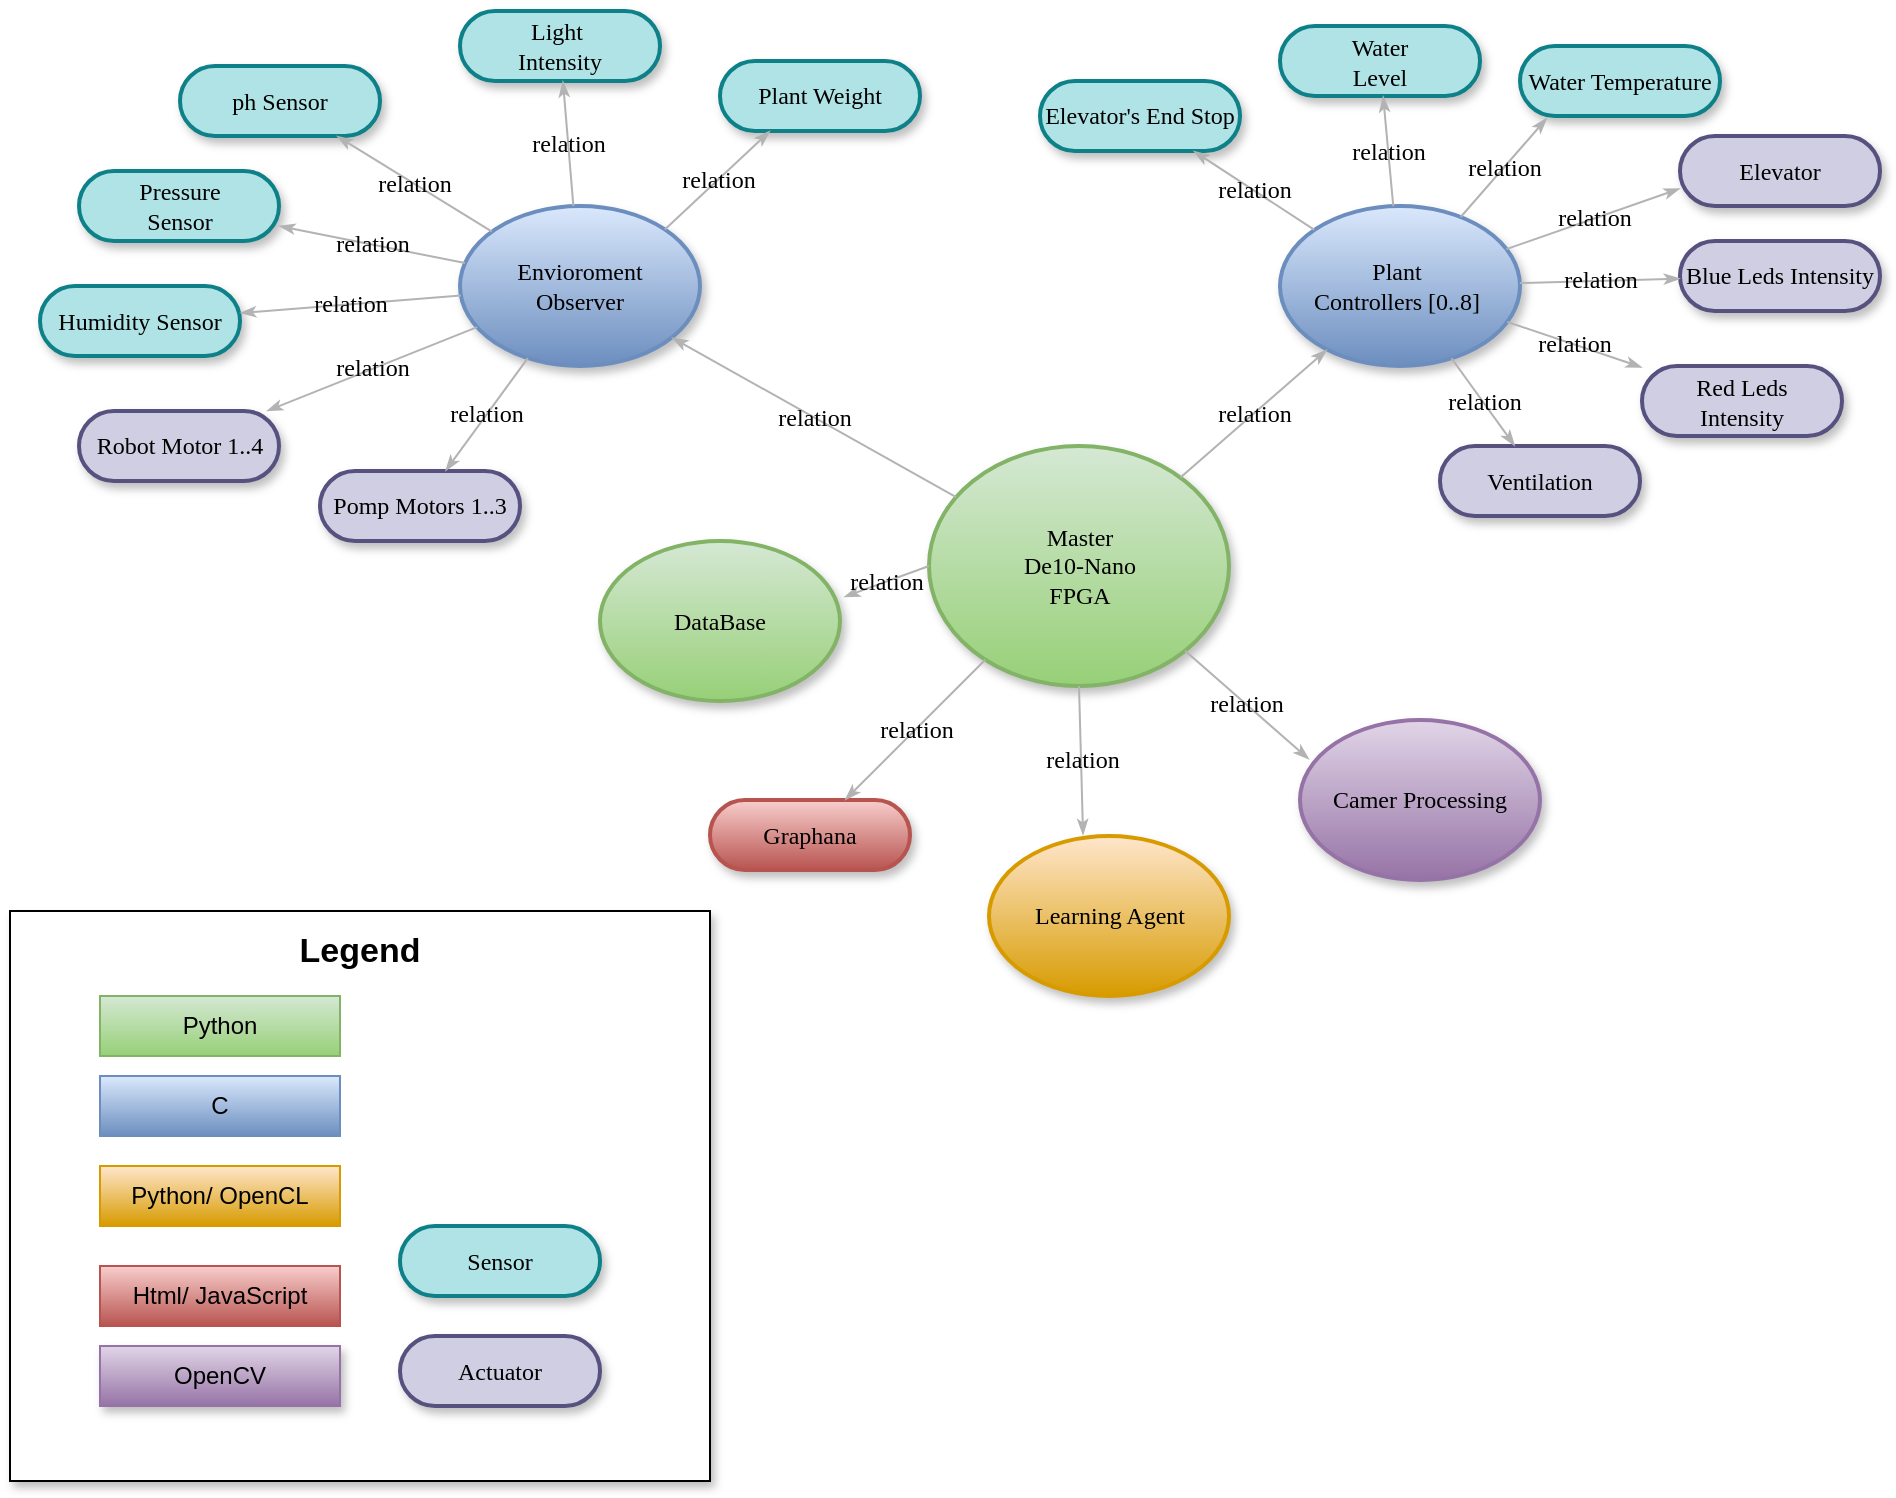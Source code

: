 <mxfile version="12.0.1" type="device" pages="1"><diagram name="Page-1" id="ad52d381-51e7-2e0d-a935-2d0ddd2fd229"><mxGraphModel dx="1408" dy="891" grid="1" gridSize="10" guides="1" tooltips="1" connect="1" arrows="1" fold="1" page="1" pageScale="1" pageWidth="1100" pageHeight="850" background="#ffffff" math="0" shadow="0"><root><mxCell id="0"/><mxCell id="1" parent="0"/><mxCell id="kC-U4llXkQkS0G8574sV-32" value="&lt;b&gt;&lt;font style=&quot;font-size: 17px&quot;&gt;Legend&lt;/font&gt;&lt;/b&gt;&lt;br&gt;&lt;br&gt;&lt;br&gt;&lt;br&gt;&lt;br&gt;&lt;br&gt;&lt;br&gt;&lt;br&gt;&lt;br&gt;&lt;br&gt;&lt;br&gt;&lt;br&gt;&lt;br&gt;&lt;br&gt;&lt;br&gt;&lt;br&gt;&lt;br&gt;&lt;br&gt;" style="rounded=0;whiteSpace=wrap;html=1;shadow=1;" parent="1" vertex="1"><mxGeometry x="15" y="462.5" width="350" height="285" as="geometry"/></mxCell><mxCell id="2c924340bb9dbf6c-1" value="&lt;span&gt;ph Sensor&lt;/span&gt;" style="whiteSpace=wrap;html=1;rounded=1;shadow=1;comic=0;labelBackgroundColor=none;strokeColor=#0e8088;strokeWidth=2;fillColor=#b0e3e6;fontFamily=Verdana;fontSize=12;align=center;arcSize=50;" parent="1" vertex="1"><mxGeometry x="100" y="40" width="100" height="35" as="geometry"/></mxCell><mxCell id="2c924340bb9dbf6c-2" value="Envioroment&lt;br&gt;Observer" style="ellipse;whiteSpace=wrap;html=1;rounded=1;shadow=1;comic=0;labelBackgroundColor=none;strokeColor=#6C8EBF;strokeWidth=2;fillColor=#dae8fc;fontFamily=Verdana;fontSize=12;align=center;gradientColor=#6C8EBF;" parent="1" vertex="1"><mxGeometry x="240" y="110" width="120" height="80" as="geometry"/></mxCell><mxCell id="2c924340bb9dbf6c-3" value="Plant&amp;nbsp;&lt;br&gt;Controllers [0..8]&amp;nbsp;" style="ellipse;whiteSpace=wrap;html=1;rounded=1;shadow=1;comic=0;labelBackgroundColor=none;strokeColor=#6C8EBF;strokeWidth=2;fillColor=#dae8fc;fontFamily=Verdana;fontSize=12;align=center;gradientColor=#6C8EBF;" parent="1" vertex="1"><mxGeometry x="650" y="110" width="120" height="80" as="geometry"/></mxCell><mxCell id="2c924340bb9dbf6c-4" value="Master&lt;br&gt;De10-Nano &lt;br&gt;FPGA&lt;br&gt;" style="ellipse;whiteSpace=wrap;html=1;rounded=1;shadow=1;comic=0;labelBackgroundColor=none;strokeColor=#82b366;strokeWidth=2;fillColor=#d5e8d4;fontFamily=Verdana;fontSize=12;align=center;gradientColor=#97D077;gradientDirection=south;" parent="1" vertex="1"><mxGeometry x="474.5" y="230" width="150" height="120" as="geometry"/></mxCell><mxCell id="2c924340bb9dbf6c-6" value="&lt;span&gt;DataBase&lt;/span&gt;" style="ellipse;whiteSpace=wrap;html=1;rounded=1;shadow=1;comic=0;labelBackgroundColor=none;strokeColor=#82b366;strokeWidth=2;fillColor=#d5e8d4;fontFamily=Verdana;fontSize=12;align=center;gradientColor=#97D077;" parent="1" vertex="1"><mxGeometry x="310" y="277.5" width="120" height="80" as="geometry"/></mxCell><mxCell id="2c924340bb9dbf6c-8" value="Robot Motor 1..4" style="whiteSpace=wrap;html=1;rounded=1;shadow=1;comic=0;labelBackgroundColor=none;strokeColor=#56517e;strokeWidth=2;fillColor=#d0cee2;fontFamily=Verdana;fontSize=12;align=center;arcSize=50;" parent="1" vertex="1"><mxGeometry x="49.5" y="212.5" width="100" height="35" as="geometry"/></mxCell><mxCell id="2c924340bb9dbf6c-9" value="&lt;span&gt;Pressure&lt;br&gt;Sensor&lt;br&gt;&lt;/span&gt;" style="whiteSpace=wrap;html=1;rounded=1;shadow=1;comic=0;labelBackgroundColor=none;strokeColor=#0e8088;strokeWidth=2;fillColor=#b0e3e6;fontFamily=Verdana;fontSize=12;align=center;arcSize=50;" parent="1" vertex="1"><mxGeometry x="49.5" y="92.5" width="100" height="35" as="geometry"/></mxCell><mxCell id="2c924340bb9dbf6c-10" value="Light&amp;nbsp;&lt;br&gt;Intensity" style="whiteSpace=wrap;html=1;rounded=1;shadow=1;comic=0;labelBackgroundColor=none;strokeColor=#0e8088;strokeWidth=2;fillColor=#b0e3e6;fontFamily=Verdana;fontSize=12;align=center;arcSize=50;" parent="1" vertex="1"><mxGeometry x="240" y="12.5" width="100" height="35" as="geometry"/></mxCell><mxCell id="2c924340bb9dbf6c-11" value="&lt;span&gt;Elevator's End Stop&lt;br&gt;&lt;/span&gt;" style="whiteSpace=wrap;html=1;rounded=1;shadow=1;comic=0;labelBackgroundColor=none;strokeColor=#0e8088;strokeWidth=2;fillColor=#b0e3e6;fontFamily=Verdana;fontSize=12;align=center;arcSize=50;" parent="1" vertex="1"><mxGeometry x="530" y="47.5" width="100" height="35" as="geometry"/></mxCell><mxCell id="2c924340bb9dbf6c-14" value="&lt;span&gt;Water &lt;br&gt;Level&lt;/span&gt;" style="whiteSpace=wrap;html=1;rounded=1;shadow=1;comic=0;labelBackgroundColor=none;strokeColor=#0e8088;strokeWidth=2;fillColor=#b0e3e6;fontFamily=Verdana;fontSize=12;align=center;arcSize=50;" parent="1" vertex="1"><mxGeometry x="650" y="20" width="100" height="35" as="geometry"/></mxCell><mxCell id="2c924340bb9dbf6c-15" value="Water Temperature" style="whiteSpace=wrap;html=1;rounded=1;shadow=1;comic=0;labelBackgroundColor=none;strokeColor=#0e8088;strokeWidth=2;fillColor=#b0e3e6;fontFamily=Verdana;fontSize=12;align=center;arcSize=50;" parent="1" vertex="1"><mxGeometry x="770" y="30" width="100" height="35" as="geometry"/></mxCell><mxCell id="2c924340bb9dbf6c-16" value="Elevator" style="whiteSpace=wrap;html=1;rounded=1;shadow=1;comic=0;labelBackgroundColor=none;strokeColor=#56517e;strokeWidth=2;fillColor=#d0cee2;fontFamily=Verdana;fontSize=12;align=center;arcSize=50;" parent="1" vertex="1"><mxGeometry x="850" y="75" width="100" height="35" as="geometry"/></mxCell><mxCell id="2c924340bb9dbf6c-17" value="Blue Leds Intensity" style="whiteSpace=wrap;html=1;rounded=1;shadow=1;comic=0;labelBackgroundColor=none;strokeColor=#56517e;strokeWidth=2;fillColor=#d0cee2;fontFamily=Verdana;fontSize=12;align=center;arcSize=50;" parent="1" vertex="1"><mxGeometry x="850" y="127.5" width="100" height="35" as="geometry"/></mxCell><mxCell id="2c924340bb9dbf6c-18" value="&lt;span&gt;Red Leds&lt;br&gt;Intensity&lt;br&gt;&lt;/span&gt;" style="whiteSpace=wrap;html=1;rounded=1;shadow=1;comic=0;labelBackgroundColor=none;strokeColor=#56517e;strokeWidth=2;fillColor=#d0cee2;fontFamily=Verdana;fontSize=12;align=center;arcSize=50;" parent="1" vertex="1"><mxGeometry x="831" y="190" width="100" height="35" as="geometry"/></mxCell><mxCell id="2c924340bb9dbf6c-19" value="Ventilation" style="whiteSpace=wrap;html=1;rounded=1;shadow=1;comic=0;labelBackgroundColor=none;strokeColor=#56517e;strokeWidth=2;fillColor=#d0cee2;fontFamily=Verdana;fontSize=12;align=center;arcSize=50;" parent="1" vertex="1"><mxGeometry x="730" y="230" width="100" height="35" as="geometry"/></mxCell><mxCell id="2c924340bb9dbf6c-27" value="relation" style="edgeStyle=none;rounded=1;html=1;labelBackgroundColor=none;startArrow=none;startFill=0;startSize=5;endArrow=classicThin;endFill=1;endSize=5;jettySize=auto;orthogonalLoop=1;strokeColor=#B3B3B3;strokeWidth=1;fontFamily=Verdana;fontSize=12;fontColor=#000000;" parent="1" source="2c924340bb9dbf6c-2" target="2c924340bb9dbf6c-10" edge="1"><mxGeometry relative="1" as="geometry"/></mxCell><mxCell id="2c924340bb9dbf6c-28" value="relation" style="edgeStyle=none;rounded=1;html=1;labelBackgroundColor=none;startArrow=none;startFill=0;startSize=5;endArrow=classicThin;endFill=1;endSize=5;jettySize=auto;orthogonalLoop=1;strokeColor=#B3B3B3;strokeWidth=1;fontFamily=Verdana;fontSize=12;fontColor=#000000;" parent="1" source="2c924340bb9dbf6c-2" target="2c924340bb9dbf6c-1" edge="1"><mxGeometry relative="1" as="geometry"/></mxCell><mxCell id="2c924340bb9dbf6c-29" value="relation" style="edgeStyle=none;rounded=1;html=1;labelBackgroundColor=none;startArrow=none;startFill=0;startSize=5;endArrow=classicThin;endFill=1;endSize=5;jettySize=auto;orthogonalLoop=1;strokeColor=#B3B3B3;strokeWidth=1;fontFamily=Verdana;fontSize=12;fontColor=#000000;" parent="1" source="2c924340bb9dbf6c-2" target="2c924340bb9dbf6c-8" edge="1"><mxGeometry relative="1" as="geometry"/></mxCell><mxCell id="2c924340bb9dbf6c-30" value="relation" style="edgeStyle=none;rounded=1;html=1;labelBackgroundColor=none;startArrow=none;startFill=0;startSize=5;endArrow=classicThin;endFill=1;endSize=5;jettySize=auto;orthogonalLoop=1;strokeColor=#B3B3B3;strokeWidth=1;fontFamily=Verdana;fontSize=12;fontColor=#000000;" parent="1" source="2c924340bb9dbf6c-2" target="2c924340bb9dbf6c-9" edge="1"><mxGeometry relative="1" as="geometry"/></mxCell><mxCell id="2c924340bb9dbf6c-31" value="relation" style="edgeStyle=none;rounded=1;html=1;labelBackgroundColor=none;startArrow=none;startFill=0;startSize=5;endArrow=classicThin;endFill=1;endSize=5;jettySize=auto;orthogonalLoop=1;strokeColor=#B3B3B3;strokeWidth=1;fontFamily=Verdana;fontSize=12;fontColor=#000000;" parent="1" source="2c924340bb9dbf6c-4" target="2c924340bb9dbf6c-2" edge="1"><mxGeometry relative="1" as="geometry"/></mxCell><mxCell id="2c924340bb9dbf6c-32" value="relation" style="edgeStyle=none;rounded=1;html=1;labelBackgroundColor=none;startArrow=none;startFill=0;startSize=5;endArrow=classicThin;endFill=1;endSize=5;jettySize=auto;orthogonalLoop=1;strokeColor=#B3B3B3;strokeWidth=1;fontFamily=Verdana;fontSize=12;fontColor=#000000;" parent="1" source="2c924340bb9dbf6c-4" target="2c924340bb9dbf6c-3" edge="1"><mxGeometry relative="1" as="geometry"/></mxCell><mxCell id="2c924340bb9dbf6c-40" value="relation" style="edgeStyle=none;rounded=1;html=1;labelBackgroundColor=none;startArrow=none;startFill=0;startSize=5;endArrow=classicThin;endFill=1;endSize=5;jettySize=auto;orthogonalLoop=1;strokeColor=#B3B3B3;strokeWidth=1;fontFamily=Verdana;fontSize=12;fontColor=#000000;" parent="1" source="2c924340bb9dbf6c-3" target="2c924340bb9dbf6c-19" edge="1"><mxGeometry relative="1" as="geometry"/></mxCell><mxCell id="2c924340bb9dbf6c-41" value="relation" style="edgeStyle=none;rounded=1;html=1;labelBackgroundColor=none;startArrow=none;startFill=0;startSize=5;endArrow=classicThin;endFill=1;endSize=5;jettySize=auto;orthogonalLoop=1;strokeColor=#B3B3B3;strokeWidth=1;fontFamily=Verdana;fontSize=12;fontColor=#000000;" parent="1" source="2c924340bb9dbf6c-3" target="2c924340bb9dbf6c-18" edge="1"><mxGeometry relative="1" as="geometry"/></mxCell><mxCell id="2c924340bb9dbf6c-42" value="relation" style="edgeStyle=none;rounded=1;html=1;labelBackgroundColor=none;startArrow=none;startFill=0;startSize=5;endArrow=classicThin;endFill=1;endSize=5;jettySize=auto;orthogonalLoop=1;strokeColor=#B3B3B3;strokeWidth=1;fontFamily=Verdana;fontSize=12;fontColor=#000000;" parent="1" source="2c924340bb9dbf6c-3" target="2c924340bb9dbf6c-17" edge="1"><mxGeometry relative="1" as="geometry"/></mxCell><mxCell id="2c924340bb9dbf6c-43" value="relation" style="edgeStyle=none;rounded=1;html=1;labelBackgroundColor=none;startArrow=none;startFill=0;startSize=5;endArrow=classicThin;endFill=1;endSize=5;jettySize=auto;orthogonalLoop=1;strokeColor=#B3B3B3;strokeWidth=1;fontFamily=Verdana;fontSize=12;fontColor=#000000;entryX=0;entryY=0.75;entryDx=0;entryDy=0;" parent="1" source="2c924340bb9dbf6c-3" target="2c924340bb9dbf6c-16" edge="1"><mxGeometry relative="1" as="geometry"/></mxCell><mxCell id="2c924340bb9dbf6c-44" value="relation" style="edgeStyle=none;rounded=1;html=1;labelBackgroundColor=none;startArrow=none;startFill=0;startSize=5;endArrow=classicThin;endFill=1;endSize=5;jettySize=auto;orthogonalLoop=1;strokeColor=#B3B3B3;strokeWidth=1;fontFamily=Verdana;fontSize=12;fontColor=#000000;entryX=0.135;entryY=1.029;entryDx=0;entryDy=0;entryPerimeter=0;" parent="1" source="2c924340bb9dbf6c-3" target="2c924340bb9dbf6c-15" edge="1"><mxGeometry relative="1" as="geometry"/></mxCell><mxCell id="2c924340bb9dbf6c-45" value="relation" style="edgeStyle=none;rounded=1;html=1;labelBackgroundColor=none;startArrow=none;startFill=0;startSize=5;endArrow=classicThin;endFill=1;endSize=5;jettySize=auto;orthogonalLoop=1;strokeColor=#B3B3B3;strokeWidth=1;fontFamily=Verdana;fontSize=12;fontColor=#000000;" parent="1" source="2c924340bb9dbf6c-3" target="2c924340bb9dbf6c-14" edge="1"><mxGeometry relative="1" as="geometry"/></mxCell><mxCell id="2c924340bb9dbf6c-46" value="relation" style="edgeStyle=none;rounded=1;html=1;labelBackgroundColor=none;startArrow=none;startFill=0;startSize=5;endArrow=classicThin;endFill=1;endSize=5;jettySize=auto;orthogonalLoop=1;strokeColor=#B3B3B3;strokeWidth=1;fontFamily=Verdana;fontSize=12;fontColor=#000000;" parent="1" source="2c924340bb9dbf6c-3" target="2c924340bb9dbf6c-11" edge="1"><mxGeometry relative="1" as="geometry"/></mxCell><mxCell id="2c924340bb9dbf6c-55" value="&lt;span&gt;Pomp Motors 1..3&lt;br&gt;&lt;/span&gt;" style="whiteSpace=wrap;html=1;rounded=1;shadow=1;comic=0;labelBackgroundColor=none;strokeColor=#56517e;strokeWidth=2;fillColor=#d0cee2;fontFamily=Verdana;fontSize=12;align=center;arcSize=50;" parent="1" vertex="1"><mxGeometry x="170" y="242.5" width="100" height="35" as="geometry"/></mxCell><mxCell id="2c924340bb9dbf6c-56" value="&lt;span&gt;Humidity Sensor&lt;/span&gt;" style="whiteSpace=wrap;html=1;rounded=1;shadow=1;comic=0;labelBackgroundColor=none;strokeColor=#0e8088;strokeWidth=2;fillColor=#b0e3e6;fontFamily=Verdana;fontSize=12;align=center;arcSize=50;" parent="1" vertex="1"><mxGeometry x="30" y="150" width="100" height="35" as="geometry"/></mxCell><mxCell id="2c924340bb9dbf6c-60" value="&lt;span&gt;Graphana&lt;br&gt;&lt;/span&gt;" style="whiteSpace=wrap;html=1;rounded=1;shadow=1;comic=0;labelBackgroundColor=none;strokeColor=#B85450;strokeWidth=2;fillColor=#f8cecc;fontFamily=Verdana;fontSize=12;align=center;arcSize=50;gradientColor=#B85450;" parent="1" vertex="1"><mxGeometry x="365" y="407" width="100" height="35" as="geometry"/></mxCell><mxCell id="2c924340bb9dbf6c-61" value="relation" style="edgeStyle=none;rounded=1;html=1;labelBackgroundColor=none;startArrow=none;startFill=0;startSize=5;endArrow=classicThin;endFill=1;endSize=5;jettySize=auto;orthogonalLoop=1;strokeColor=#B3B3B3;strokeWidth=1;fontFamily=Verdana;fontSize=12;fontColor=#000000;" parent="1" source="2c924340bb9dbf6c-2" target="2c924340bb9dbf6c-55" edge="1"><mxGeometry relative="1" as="geometry"/></mxCell><mxCell id="2c924340bb9dbf6c-62" value="relation" style="edgeStyle=none;rounded=1;html=1;labelBackgroundColor=none;startArrow=none;startFill=0;startSize=5;endArrow=classicThin;endFill=1;endSize=5;jettySize=auto;orthogonalLoop=1;strokeColor=#B3B3B3;strokeWidth=1;fontFamily=Verdana;fontSize=12;fontColor=#000000;" parent="1" source="2c924340bb9dbf6c-2" target="2c924340bb9dbf6c-56" edge="1"><mxGeometry relative="1" as="geometry"/></mxCell><mxCell id="2c924340bb9dbf6c-76" value="relation" style="edgeStyle=none;rounded=1;html=1;labelBackgroundColor=none;startArrow=none;startFill=0;startSize=5;endArrow=classicThin;endFill=1;endSize=5;jettySize=auto;orthogonalLoop=1;strokeColor=#B3B3B3;strokeWidth=1;fontFamily=Verdana;fontSize=12;fontColor=#000000;" parent="1" source="2c924340bb9dbf6c-4" target="2c924340bb9dbf6c-60" edge="1"><mxGeometry relative="1" as="geometry"/></mxCell><mxCell id="kC-U4llXkQkS0G8574sV-3" value="relation" style="edgeStyle=none;rounded=1;html=1;labelBackgroundColor=none;startArrow=none;startFill=0;startSize=5;endArrow=classicThin;endFill=1;endSize=5;jettySize=auto;orthogonalLoop=1;strokeColor=#B3B3B3;strokeWidth=1;fontFamily=Verdana;fontSize=12;fontColor=#000000;exitX=0;exitY=0.5;exitDx=0;exitDy=0;entryX=1.017;entryY=0.35;entryDx=0;entryDy=0;entryPerimeter=0;" parent="1" source="2c924340bb9dbf6c-4" target="2c924340bb9dbf6c-6" edge="1"><mxGeometry relative="1" as="geometry"><mxPoint x="460.196" y="385.079" as="sourcePoint"/><mxPoint x="284.621" y="274.465" as="targetPoint"/></mxGeometry></mxCell><mxCell id="kC-U4llXkQkS0G8574sV-5" value="&lt;span&gt;Learning Agent&lt;/span&gt;" style="ellipse;whiteSpace=wrap;html=1;rounded=1;shadow=1;comic=0;labelBackgroundColor=none;strokeColor=#D79B00;strokeWidth=2;fillColor=#ffe6cc;fontFamily=Verdana;fontSize=12;align=center;gradientColor=#D79B00;" parent="1" vertex="1"><mxGeometry x="504.5" y="425" width="120" height="80" as="geometry"/></mxCell><mxCell id="kC-U4llXkQkS0G8574sV-6" value="Python" style="rounded=0;whiteSpace=wrap;html=1;fillColor=#d5e8d4;strokeColor=#82b366;gradientColor=#97D077;" parent="1" vertex="1"><mxGeometry x="60" y="505" width="120" height="30" as="geometry"/></mxCell><mxCell id="kC-U4llXkQkS0G8574sV-7" value="C" style="rounded=0;whiteSpace=wrap;html=1;fillColor=#dae8fc;strokeColor=#6c8ebf;gradientColor=#6C8EBF;" parent="1" vertex="1"><mxGeometry x="60" y="545" width="120" height="30" as="geometry"/></mxCell><mxCell id="kC-U4llXkQkS0G8574sV-8" value="Python/ OpenCL" style="rounded=0;whiteSpace=wrap;html=1;fillColor=#ffe6cc;strokeColor=#D79B00;gradientColor=#D79B00;" parent="1" vertex="1"><mxGeometry x="60" y="590" width="120" height="30" as="geometry"/></mxCell><mxCell id="kC-U4llXkQkS0G8574sV-9" value="Html/ JavaScript" style="rounded=0;whiteSpace=wrap;html=1;fillColor=#f8cecc;strokeColor=#B85450;gradientColor=#B85450;" parent="1" vertex="1"><mxGeometry x="60" y="640" width="120" height="30" as="geometry"/></mxCell><mxCell id="kC-U4llXkQkS0G8574sV-11" value="relation" style="edgeStyle=none;rounded=1;html=1;labelBackgroundColor=none;startArrow=none;startFill=0;startSize=5;endArrow=classicThin;endFill=1;endSize=5;jettySize=auto;orthogonalLoop=1;strokeColor=#B3B3B3;strokeWidth=1;fontFamily=Verdana;fontSize=12;fontColor=#000000;exitX=0.5;exitY=1;exitDx=0;exitDy=0;entryX=0.392;entryY=-0.006;entryDx=0;entryDy=0;entryPerimeter=0;" parent="1" source="2c924340bb9dbf6c-4" target="kC-U4llXkQkS0G8574sV-5" edge="1"><mxGeometry relative="1" as="geometry"><mxPoint x="774" y="487.5" as="sourcePoint"/><mxPoint x="646.04" y="515.5" as="targetPoint"/></mxGeometry></mxCell><mxCell id="kC-U4llXkQkS0G8574sV-23" value="Plant Weight" style="whiteSpace=wrap;html=1;rounded=1;shadow=1;comic=0;labelBackgroundColor=none;strokeColor=#0e8088;strokeWidth=2;fillColor=#b0e3e6;fontFamily=Verdana;fontSize=12;align=center;arcSize=50;" parent="1" vertex="1"><mxGeometry x="370" y="37.5" width="100" height="35" as="geometry"/></mxCell><mxCell id="kC-U4llXkQkS0G8574sV-24" value="Camer Processing" style="ellipse;whiteSpace=wrap;html=1;rounded=1;shadow=1;comic=0;labelBackgroundColor=none;strokeColor=#9673A6;strokeWidth=2;fillColor=#E1D5E7;fontFamily=Verdana;fontSize=12;align=center;gradientColor=#9673A6;" parent="1" vertex="1"><mxGeometry x="660" y="367" width="120" height="80" as="geometry"/></mxCell><mxCell id="kC-U4llXkQkS0G8574sV-25" value="relation" style="edgeStyle=none;rounded=1;html=1;labelBackgroundColor=none;startArrow=none;startFill=0;startSize=5;endArrow=classicThin;endFill=1;endSize=5;jettySize=auto;orthogonalLoop=1;strokeColor=#B3B3B3;strokeWidth=1;fontFamily=Verdana;fontSize=12;fontColor=#000000;exitX=1;exitY=1;exitDx=0;exitDy=0;entryX=0.038;entryY=0.246;entryDx=0;entryDy=0;entryPerimeter=0;" parent="1" source="2c924340bb9dbf6c-4" target="kC-U4llXkQkS0G8574sV-24" edge="1"><mxGeometry relative="1" as="geometry"><mxPoint x="623" y="380" as="sourcePoint"/><mxPoint x="570.04" y="479.52" as="targetPoint"/></mxGeometry></mxCell><mxCell id="kC-U4llXkQkS0G8574sV-26" value="OpenCV" style="rounded=0;whiteSpace=wrap;html=1;shadow=1;strokeColor=#9673A6;gradientColor=#9673A6;fillColor=#E1D5E7;" parent="1" vertex="1"><mxGeometry x="60" y="680" width="120" height="30" as="geometry"/></mxCell><mxCell id="kC-U4llXkQkS0G8574sV-28" value="relation" style="edgeStyle=none;rounded=1;html=1;labelBackgroundColor=none;startArrow=none;startFill=0;startSize=5;endArrow=classicThin;endFill=1;endSize=5;jettySize=auto;orthogonalLoop=1;strokeColor=#B3B3B3;strokeWidth=1;fontFamily=Verdana;fontSize=12;fontColor=#000000;exitX=1;exitY=0;exitDx=0;exitDy=0;entryX=0.25;entryY=1;entryDx=0;entryDy=0;" parent="1" source="2c924340bb9dbf6c-2" target="kC-U4llXkQkS0G8574sV-23" edge="1"><mxGeometry relative="1" as="geometry"><mxPoint x="392.711" y="155.06" as="sourcePoint"/><mxPoint x="387.667" y="95" as="targetPoint"/></mxGeometry></mxCell><mxCell id="kC-U4llXkQkS0G8574sV-30" value="Sensor" style="whiteSpace=wrap;html=1;rounded=1;shadow=1;comic=0;labelBackgroundColor=none;strokeColor=#0e8088;strokeWidth=2;fillColor=#b0e3e6;fontFamily=Verdana;fontSize=12;align=center;arcSize=50;" parent="1" vertex="1"><mxGeometry x="210" y="620" width="100" height="35" as="geometry"/></mxCell><mxCell id="kC-U4llXkQkS0G8574sV-31" value="Actuator" style="whiteSpace=wrap;html=1;rounded=1;shadow=1;comic=0;labelBackgroundColor=none;strokeColor=#56517e;strokeWidth=2;fillColor=#d0cee2;fontFamily=Verdana;fontSize=12;align=center;arcSize=50;" parent="1" vertex="1"><mxGeometry x="210" y="675" width="100" height="35" as="geometry"/></mxCell></root></mxGraphModel></diagram></mxfile>